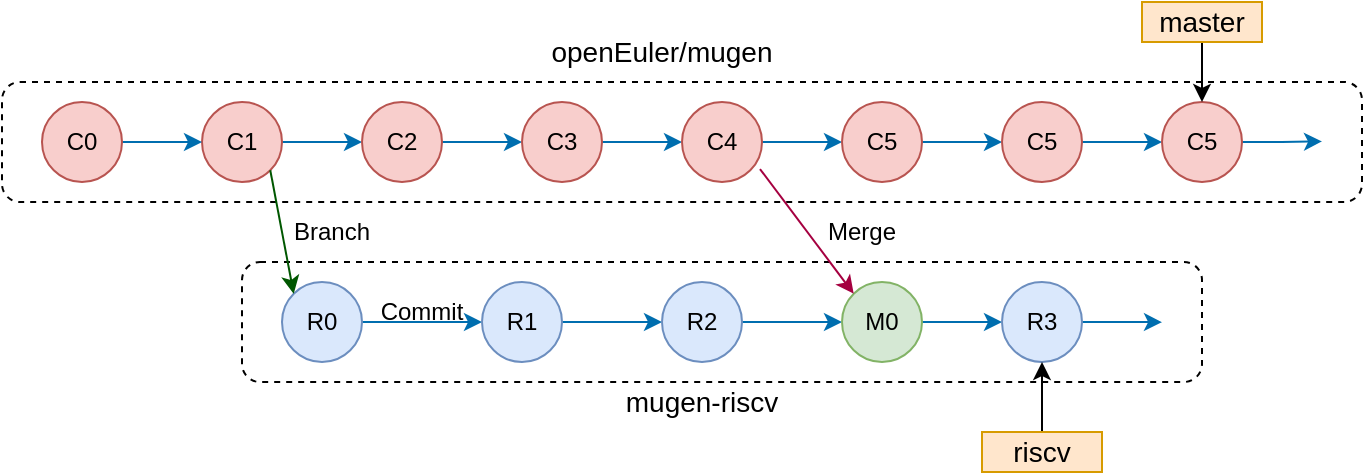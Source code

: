 <mxfile version="19.0.3" type="device"><diagram id="eX2goG6_MoK1i1YAkWdn" name="Page-1"><mxGraphModel dx="813" dy="499" grid="1" gridSize="10" guides="1" tooltips="1" connect="1" arrows="1" fold="1" page="1" pageScale="1" pageWidth="1100" pageHeight="850" math="0" shadow="0"><root><mxCell id="0"/><mxCell id="1" parent="0"/><mxCell id="xpw4w6X87eamBf9Jbgzh-37" value="" style="rounded=1;whiteSpace=wrap;html=1;dashed=1;fillColor=none;" parent="1" vertex="1"><mxGeometry x="220" y="280" width="680" height="60" as="geometry"/></mxCell><mxCell id="xpw4w6X87eamBf9Jbgzh-36" value="" style="rounded=1;whiteSpace=wrap;html=1;dashed=1;fillColor=none;" parent="1" vertex="1"><mxGeometry x="340" y="370" width="480" height="60" as="geometry"/></mxCell><mxCell id="xpw4w6X87eamBf9Jbgzh-14" style="edgeStyle=orthogonalEdgeStyle;rounded=0;orthogonalLoop=1;jettySize=auto;html=1;exitX=1;exitY=0.5;exitDx=0;exitDy=0;entryX=0;entryY=0.5;entryDx=0;entryDy=0;fillColor=#1ba1e2;strokeColor=#006EAF;" parent="1" source="xpw4w6X87eamBf9Jbgzh-1" target="xpw4w6X87eamBf9Jbgzh-11" edge="1"><mxGeometry relative="1" as="geometry"/></mxCell><mxCell id="xpw4w6X87eamBf9Jbgzh-1" value="C1" style="ellipse;whiteSpace=wrap;html=1;aspect=fixed;fillColor=#f8cecc;strokeColor=#b85450;" parent="1" vertex="1"><mxGeometry x="320" y="290" width="40" height="40" as="geometry"/></mxCell><mxCell id="xpw4w6X87eamBf9Jbgzh-8" style="edgeStyle=orthogonalEdgeStyle;rounded=0;orthogonalLoop=1;jettySize=auto;html=1;exitX=1;exitY=0.5;exitDx=0;exitDy=0;entryX=0;entryY=0.5;entryDx=0;entryDy=0;fillColor=#1ba1e2;strokeColor=#006EAF;" parent="1" source="xpw4w6X87eamBf9Jbgzh-2" target="xpw4w6X87eamBf9Jbgzh-7" edge="1"><mxGeometry relative="1" as="geometry"/></mxCell><mxCell id="xpw4w6X87eamBf9Jbgzh-2" value="R0" style="ellipse;whiteSpace=wrap;html=1;aspect=fixed;fillColor=#dae8fc;strokeColor=#6c8ebf;" parent="1" vertex="1"><mxGeometry x="360" y="380" width="40" height="40" as="geometry"/></mxCell><mxCell id="xpw4w6X87eamBf9Jbgzh-4" style="edgeStyle=orthogonalEdgeStyle;rounded=0;orthogonalLoop=1;jettySize=auto;html=1;exitX=1;exitY=0.5;exitDx=0;exitDy=0;entryX=0;entryY=0.5;entryDx=0;entryDy=0;fillColor=#1ba1e2;strokeColor=#006EAF;" parent="1" source="xpw4w6X87eamBf9Jbgzh-3" target="xpw4w6X87eamBf9Jbgzh-1" edge="1"><mxGeometry relative="1" as="geometry"/></mxCell><mxCell id="xpw4w6X87eamBf9Jbgzh-3" value="C0" style="ellipse;whiteSpace=wrap;html=1;aspect=fixed;fillColor=#f8cecc;strokeColor=#b85450;" parent="1" vertex="1"><mxGeometry x="240" y="290" width="40" height="40" as="geometry"/></mxCell><mxCell id="xpw4w6X87eamBf9Jbgzh-6" value="" style="endArrow=classic;html=1;rounded=0;exitX=1;exitY=1;exitDx=0;exitDy=0;entryX=0;entryY=0;entryDx=0;entryDy=0;fillColor=#008a00;strokeColor=#005700;" parent="1" source="xpw4w6X87eamBf9Jbgzh-1" target="xpw4w6X87eamBf9Jbgzh-2" edge="1"><mxGeometry width="50" height="50" relative="1" as="geometry"><mxPoint x="380" y="290" as="sourcePoint"/><mxPoint x="430" y="240" as="targetPoint"/></mxGeometry></mxCell><mxCell id="xpw4w6X87eamBf9Jbgzh-10" style="edgeStyle=orthogonalEdgeStyle;rounded=0;orthogonalLoop=1;jettySize=auto;html=1;exitX=1;exitY=0.5;exitDx=0;exitDy=0;entryX=0;entryY=0.5;entryDx=0;entryDy=0;fillColor=#1ba1e2;strokeColor=#006EAF;" parent="1" source="xpw4w6X87eamBf9Jbgzh-7" target="xpw4w6X87eamBf9Jbgzh-9" edge="1"><mxGeometry relative="1" as="geometry"/></mxCell><mxCell id="xpw4w6X87eamBf9Jbgzh-7" value="R1" style="ellipse;whiteSpace=wrap;html=1;aspect=fixed;fillColor=#dae8fc;strokeColor=#6c8ebf;" parent="1" vertex="1"><mxGeometry x="460" y="380" width="40" height="40" as="geometry"/></mxCell><mxCell id="xpw4w6X87eamBf9Jbgzh-19" style="edgeStyle=orthogonalEdgeStyle;rounded=0;orthogonalLoop=1;jettySize=auto;html=1;exitX=1;exitY=0.5;exitDx=0;exitDy=0;fillColor=#1ba1e2;strokeColor=#006EAF;" parent="1" source="xpw4w6X87eamBf9Jbgzh-9" target="xpw4w6X87eamBf9Jbgzh-17" edge="1"><mxGeometry relative="1" as="geometry"/></mxCell><mxCell id="xpw4w6X87eamBf9Jbgzh-9" value="R2" style="ellipse;whiteSpace=wrap;html=1;aspect=fixed;fillColor=#dae8fc;strokeColor=#6c8ebf;" parent="1" vertex="1"><mxGeometry x="550" y="380" width="40" height="40" as="geometry"/></mxCell><mxCell id="xpw4w6X87eamBf9Jbgzh-15" style="edgeStyle=orthogonalEdgeStyle;rounded=0;orthogonalLoop=1;jettySize=auto;html=1;exitX=1;exitY=0.5;exitDx=0;exitDy=0;entryX=0;entryY=0.5;entryDx=0;entryDy=0;fillColor=#1ba1e2;strokeColor=#006EAF;" parent="1" source="xpw4w6X87eamBf9Jbgzh-11" target="xpw4w6X87eamBf9Jbgzh-12" edge="1"><mxGeometry relative="1" as="geometry"/></mxCell><mxCell id="xpw4w6X87eamBf9Jbgzh-11" value="C2" style="ellipse;whiteSpace=wrap;html=1;aspect=fixed;fillColor=#f8cecc;strokeColor=#b85450;" parent="1" vertex="1"><mxGeometry x="400" y="290" width="40" height="40" as="geometry"/></mxCell><mxCell id="xpw4w6X87eamBf9Jbgzh-16" style="edgeStyle=orthogonalEdgeStyle;rounded=0;orthogonalLoop=1;jettySize=auto;html=1;exitX=1;exitY=0.5;exitDx=0;exitDy=0;entryX=0;entryY=0.5;entryDx=0;entryDy=0;fillColor=#1ba1e2;strokeColor=#006EAF;" parent="1" source="xpw4w6X87eamBf9Jbgzh-12" target="xpw4w6X87eamBf9Jbgzh-13" edge="1"><mxGeometry relative="1" as="geometry"/></mxCell><mxCell id="xpw4w6X87eamBf9Jbgzh-12" value="C3" style="ellipse;whiteSpace=wrap;html=1;aspect=fixed;fillColor=#f8cecc;strokeColor=#b85450;" parent="1" vertex="1"><mxGeometry x="480" y="290" width="40" height="40" as="geometry"/></mxCell><mxCell id="xpw4w6X87eamBf9Jbgzh-21" style="edgeStyle=orthogonalEdgeStyle;rounded=0;orthogonalLoop=1;jettySize=auto;html=1;exitX=1;exitY=0.5;exitDx=0;exitDy=0;entryX=0;entryY=0.5;entryDx=0;entryDy=0;fillColor=#1ba1e2;strokeColor=#006EAF;" parent="1" source="xpw4w6X87eamBf9Jbgzh-13" target="xpw4w6X87eamBf9Jbgzh-20" edge="1"><mxGeometry relative="1" as="geometry"/></mxCell><mxCell id="xpw4w6X87eamBf9Jbgzh-13" value="C4" style="ellipse;whiteSpace=wrap;html=1;aspect=fixed;fillColor=#f8cecc;strokeColor=#b85450;" parent="1" vertex="1"><mxGeometry x="560" y="290" width="40" height="40" as="geometry"/></mxCell><mxCell id="xpw4w6X87eamBf9Jbgzh-23" style="edgeStyle=orthogonalEdgeStyle;rounded=0;orthogonalLoop=1;jettySize=auto;html=1;exitX=1;exitY=0.5;exitDx=0;exitDy=0;fillColor=#1ba1e2;strokeColor=#006EAF;" parent="1" source="xpw4w6X87eamBf9Jbgzh-17" target="xpw4w6X87eamBf9Jbgzh-22" edge="1"><mxGeometry relative="1" as="geometry"/></mxCell><mxCell id="xpw4w6X87eamBf9Jbgzh-17" value="M0" style="ellipse;whiteSpace=wrap;html=1;aspect=fixed;fillColor=#d5e8d4;strokeColor=#82b366;" parent="1" vertex="1"><mxGeometry x="640" y="380" width="40" height="40" as="geometry"/></mxCell><mxCell id="xpw4w6X87eamBf9Jbgzh-18" value="" style="endArrow=classic;html=1;rounded=0;exitX=0.975;exitY=0.838;exitDx=0;exitDy=0;exitPerimeter=0;entryX=0;entryY=0;entryDx=0;entryDy=0;fillColor=#d80073;strokeColor=#A50040;" parent="1" source="xpw4w6X87eamBf9Jbgzh-13" target="xpw4w6X87eamBf9Jbgzh-17" edge="1"><mxGeometry width="50" height="50" relative="1" as="geometry"><mxPoint x="650" y="320" as="sourcePoint"/><mxPoint x="700" y="270" as="targetPoint"/></mxGeometry></mxCell><mxCell id="xpw4w6X87eamBf9Jbgzh-25" style="edgeStyle=orthogonalEdgeStyle;rounded=0;orthogonalLoop=1;jettySize=auto;html=1;exitX=1;exitY=0.5;exitDx=0;exitDy=0;entryX=0;entryY=0.5;entryDx=0;entryDy=0;fillColor=#1ba1e2;strokeColor=#006EAF;" parent="1" source="xpw4w6X87eamBf9Jbgzh-20" target="xpw4w6X87eamBf9Jbgzh-24" edge="1"><mxGeometry relative="1" as="geometry"/></mxCell><mxCell id="xpw4w6X87eamBf9Jbgzh-20" value="C5" style="ellipse;whiteSpace=wrap;html=1;aspect=fixed;fillColor=#f8cecc;strokeColor=#b85450;" parent="1" vertex="1"><mxGeometry x="640" y="290" width="40" height="40" as="geometry"/></mxCell><mxCell id="xpw4w6X87eamBf9Jbgzh-30" style="edgeStyle=orthogonalEdgeStyle;rounded=0;orthogonalLoop=1;jettySize=auto;html=1;exitX=1;exitY=0.5;exitDx=0;exitDy=0;fillColor=#1ba1e2;strokeColor=#006EAF;" parent="1" source="xpw4w6X87eamBf9Jbgzh-22" edge="1"><mxGeometry relative="1" as="geometry"><mxPoint x="800" y="400.069" as="targetPoint"/></mxGeometry></mxCell><mxCell id="xpw4w6X87eamBf9Jbgzh-22" value="R3" style="ellipse;whiteSpace=wrap;html=1;aspect=fixed;fillColor=#dae8fc;strokeColor=#6c8ebf;" parent="1" vertex="1"><mxGeometry x="720" y="380" width="40" height="40" as="geometry"/></mxCell><mxCell id="xpw4w6X87eamBf9Jbgzh-27" style="edgeStyle=orthogonalEdgeStyle;rounded=0;orthogonalLoop=1;jettySize=auto;html=1;exitX=1;exitY=0.5;exitDx=0;exitDy=0;entryX=0;entryY=0.5;entryDx=0;entryDy=0;fillColor=#1ba1e2;strokeColor=#006EAF;" parent="1" source="xpw4w6X87eamBf9Jbgzh-24" target="xpw4w6X87eamBf9Jbgzh-26" edge="1"><mxGeometry relative="1" as="geometry"/></mxCell><mxCell id="xpw4w6X87eamBf9Jbgzh-24" value="C5" style="ellipse;whiteSpace=wrap;html=1;aspect=fixed;fillColor=#f8cecc;strokeColor=#b85450;" parent="1" vertex="1"><mxGeometry x="720" y="290" width="40" height="40" as="geometry"/></mxCell><mxCell id="xpw4w6X87eamBf9Jbgzh-28" style="edgeStyle=orthogonalEdgeStyle;rounded=0;orthogonalLoop=1;jettySize=auto;html=1;exitX=1;exitY=0.5;exitDx=0;exitDy=0;fillColor=#1ba1e2;strokeColor=#006EAF;" parent="1" source="xpw4w6X87eamBf9Jbgzh-26" edge="1"><mxGeometry relative="1" as="geometry"><mxPoint x="880" y="309.724" as="targetPoint"/></mxGeometry></mxCell><mxCell id="xpw4w6X87eamBf9Jbgzh-26" value="C5" style="ellipse;whiteSpace=wrap;html=1;aspect=fixed;fillColor=#f8cecc;strokeColor=#b85450;" parent="1" vertex="1"><mxGeometry x="800" y="290" width="40" height="40" as="geometry"/></mxCell><mxCell id="xpw4w6X87eamBf9Jbgzh-33" value="Branch" style="text;html=1;strokeColor=none;fillColor=none;align=center;verticalAlign=middle;whiteSpace=wrap;rounded=0;" parent="1" vertex="1"><mxGeometry x="355" y="340" width="60" height="30" as="geometry"/></mxCell><mxCell id="xpw4w6X87eamBf9Jbgzh-34" value="Commit" style="text;html=1;strokeColor=none;fillColor=none;align=center;verticalAlign=middle;whiteSpace=wrap;rounded=0;" parent="1" vertex="1"><mxGeometry x="400" y="380" width="60" height="30" as="geometry"/></mxCell><mxCell id="xpw4w6X87eamBf9Jbgzh-35" value="Merge" style="text;html=1;strokeColor=none;fillColor=none;align=center;verticalAlign=middle;whiteSpace=wrap;rounded=0;" parent="1" vertex="1"><mxGeometry x="620" y="340" width="60" height="30" as="geometry"/></mxCell><mxCell id="xpw4w6X87eamBf9Jbgzh-38" value="openEuler/mugen" style="text;html=1;strokeColor=none;fillColor=none;align=center;verticalAlign=middle;whiteSpace=wrap;rounded=0;dashed=1;fontSize=14;" parent="1" vertex="1"><mxGeometry x="520" y="250" width="60" height="30" as="geometry"/></mxCell><mxCell id="xpw4w6X87eamBf9Jbgzh-39" value="mugen-riscv" style="text;html=1;strokeColor=none;fillColor=none;align=center;verticalAlign=middle;whiteSpace=wrap;rounded=0;dashed=1;fontSize=14;" parent="1" vertex="1"><mxGeometry x="500" y="425" width="140" height="30" as="geometry"/></mxCell><mxCell id="r3KHFqFkuEhU7K4c5GAu-2" style="edgeStyle=orthogonalEdgeStyle;rounded=0;orthogonalLoop=1;jettySize=auto;html=1;exitX=0.5;exitY=1;exitDx=0;exitDy=0;entryX=0.5;entryY=0;entryDx=0;entryDy=0;fontSize=14;" edge="1" parent="1" source="r3KHFqFkuEhU7K4c5GAu-1" target="xpw4w6X87eamBf9Jbgzh-26"><mxGeometry relative="1" as="geometry"/></mxCell><mxCell id="r3KHFqFkuEhU7K4c5GAu-1" value="&lt;font style=&quot;font-size: 14px;&quot;&gt;master&lt;/font&gt;" style="rounded=0;whiteSpace=wrap;html=1;fillColor=#ffe6cc;strokeColor=#d79b00;" vertex="1" parent="1"><mxGeometry x="790" y="240" width="60" height="20" as="geometry"/></mxCell><mxCell id="r3KHFqFkuEhU7K4c5GAu-4" style="edgeStyle=orthogonalEdgeStyle;rounded=0;orthogonalLoop=1;jettySize=auto;html=1;exitX=0.5;exitY=0;exitDx=0;exitDy=0;entryX=0.5;entryY=1;entryDx=0;entryDy=0;fontSize=14;" edge="1" parent="1" source="r3KHFqFkuEhU7K4c5GAu-3" target="xpw4w6X87eamBf9Jbgzh-22"><mxGeometry relative="1" as="geometry"/></mxCell><mxCell id="r3KHFqFkuEhU7K4c5GAu-3" value="&lt;font style=&quot;font-size: 14px;&quot;&gt;riscv&lt;br&gt;&lt;/font&gt;" style="rounded=0;whiteSpace=wrap;html=1;fillColor=#ffe6cc;strokeColor=#d79b00;" vertex="1" parent="1"><mxGeometry x="710" y="455" width="60" height="20" as="geometry"/></mxCell></root></mxGraphModel></diagram></mxfile>